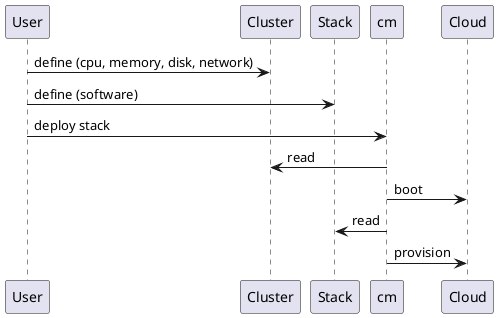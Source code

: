 @startuml
User -> Cluster: define (cpu, memory, disk, network)
User -> Stack: define (software)
User -> cm: deploy stack
cm -> Cluster: read
cm -> Cloud: boot
cm -> Stack: read
cm -> Cloud: provision
@enduml

